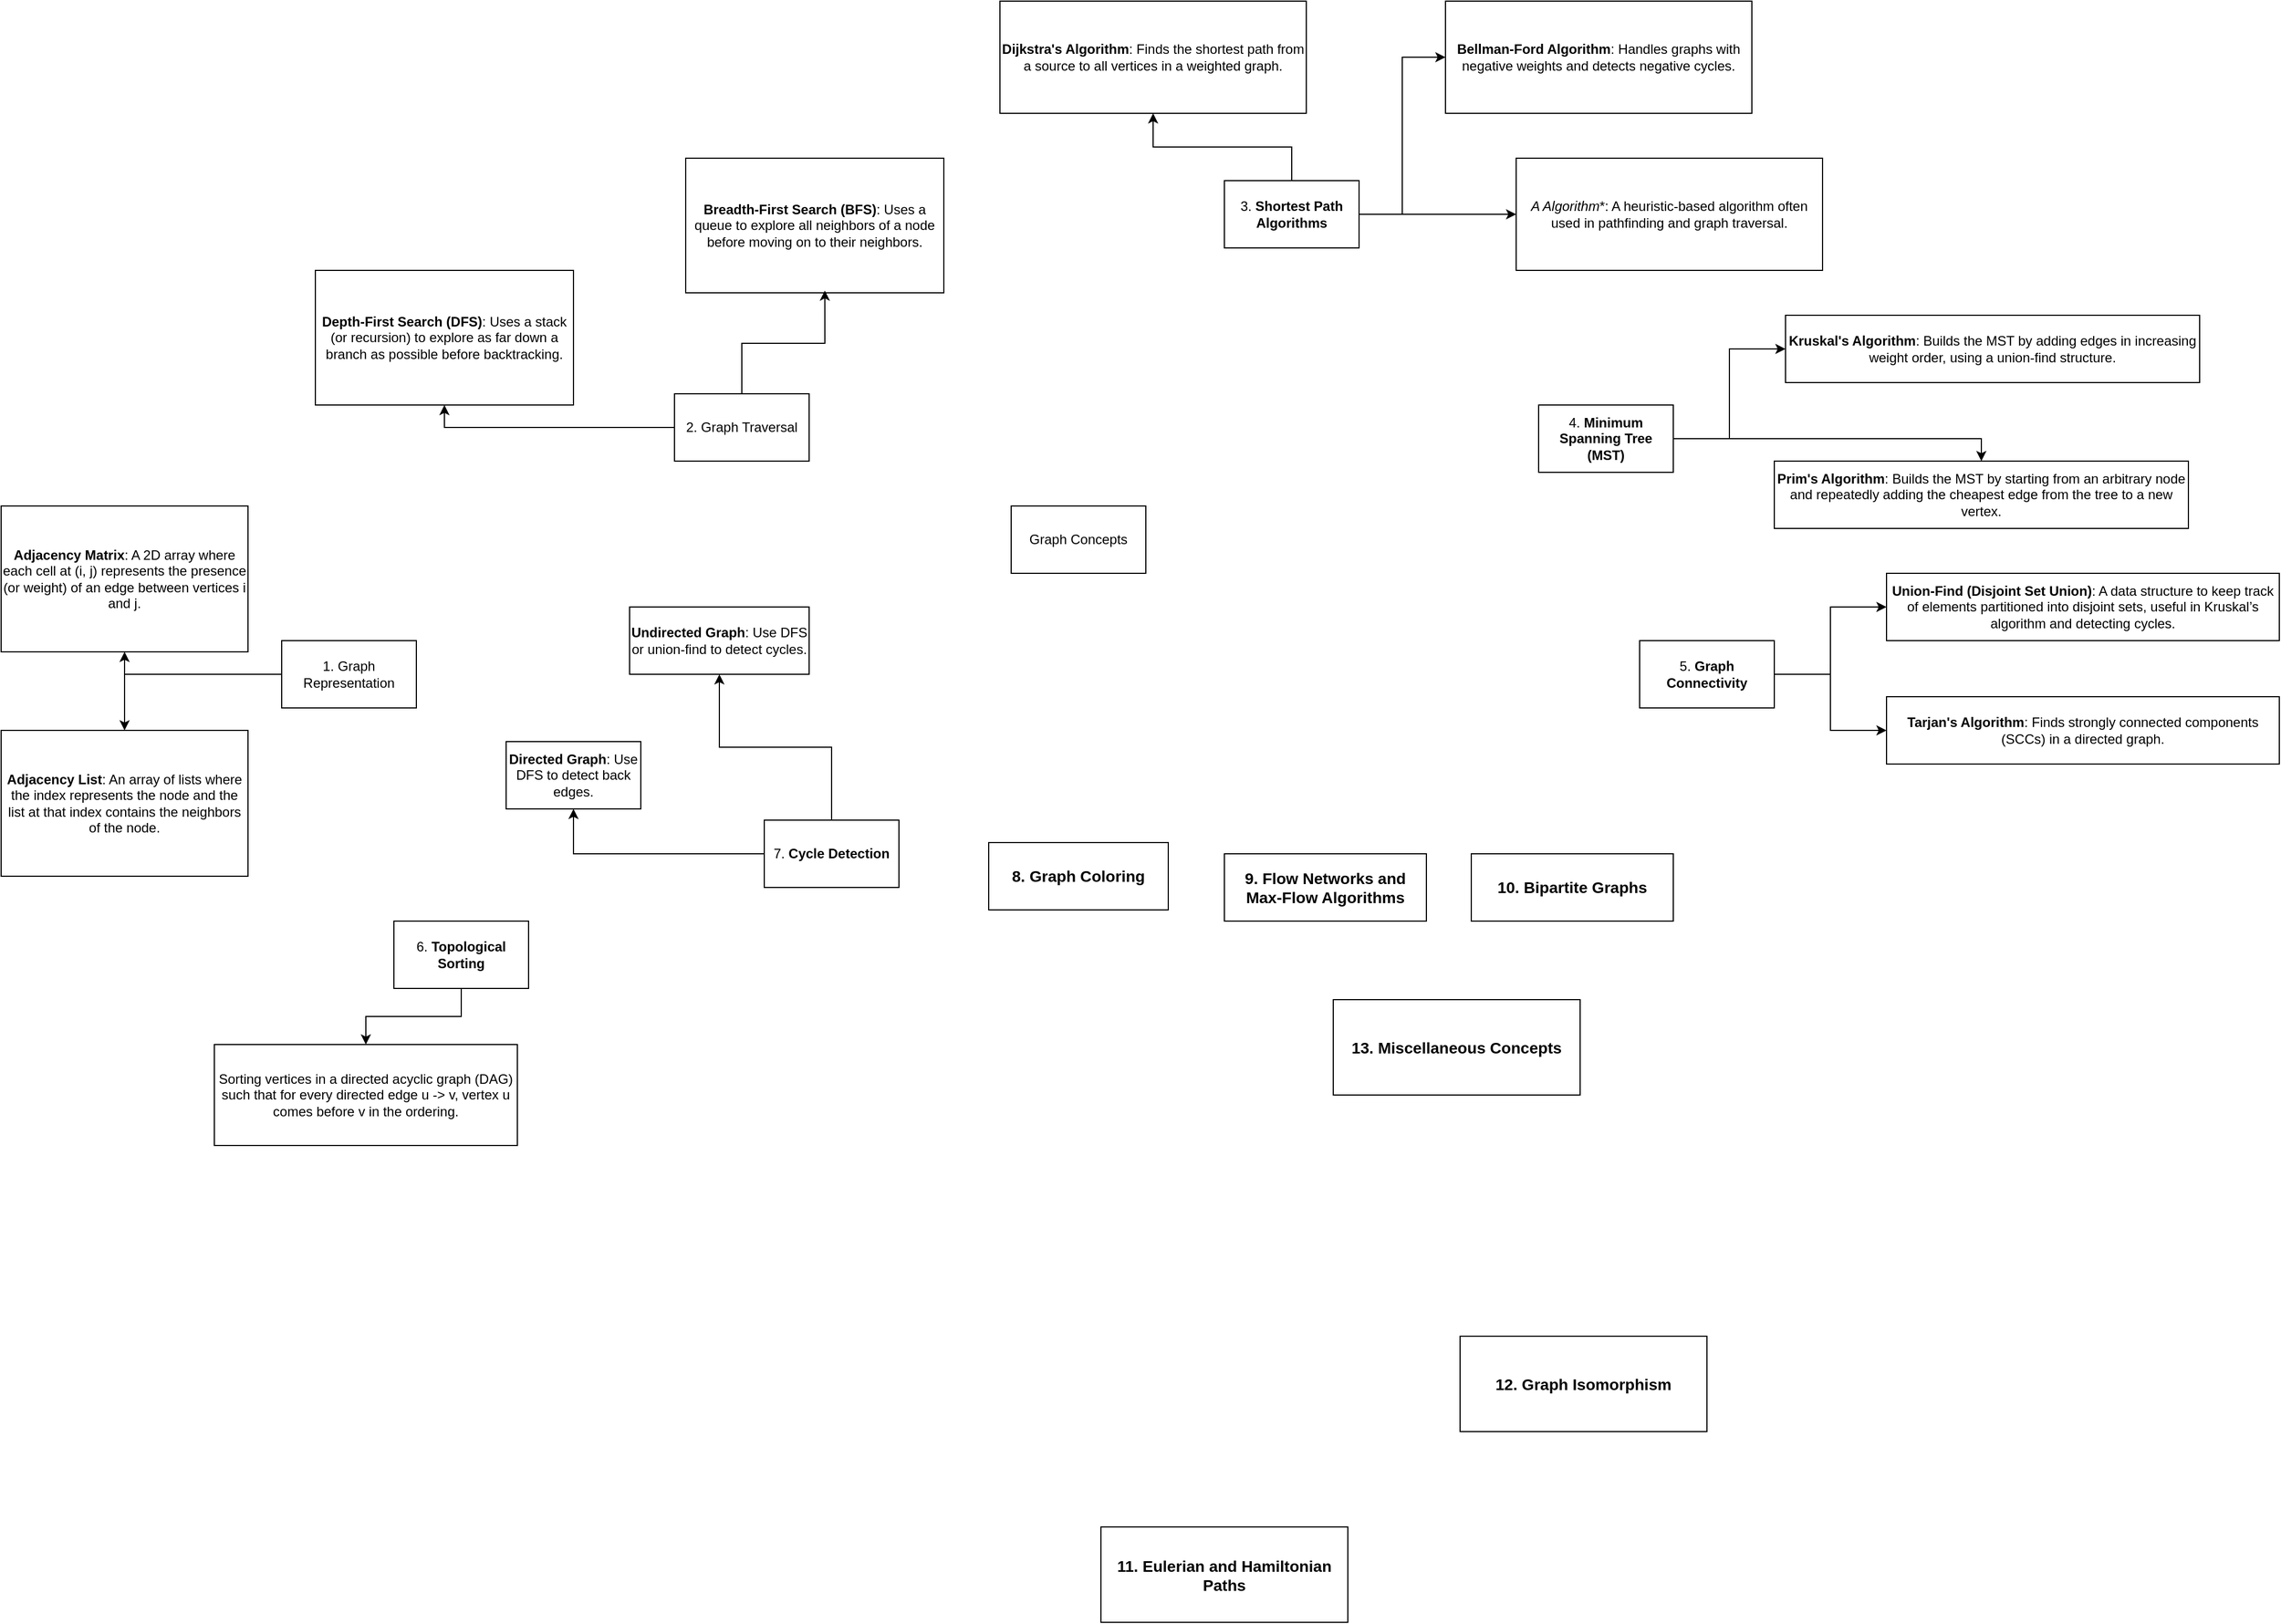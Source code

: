<mxfile version="24.7.6">
  <diagram name="Page-1" id="0YoQ7BNPho5sO-UluRg9">
    <mxGraphModel dx="1897" dy="1730" grid="1" gridSize="10" guides="1" tooltips="1" connect="1" arrows="1" fold="1" page="1" pageScale="1" pageWidth="827" pageHeight="1169" math="0" shadow="0">
      <root>
        <mxCell id="0" />
        <mxCell id="1" parent="0" />
        <mxCell id="m7aj5oLY5AbvG_hLqnwf-1" value="Graph Concepts" style="rounded=0;whiteSpace=wrap;html=1;" vertex="1" parent="1">
          <mxGeometry x="440" y="120" width="120" height="60" as="geometry" />
        </mxCell>
        <mxCell id="m7aj5oLY5AbvG_hLqnwf-17" style="edgeStyle=orthogonalEdgeStyle;rounded=0;orthogonalLoop=1;jettySize=auto;html=1;entryX=0.5;entryY=1;entryDx=0;entryDy=0;" edge="1" parent="1" source="m7aj5oLY5AbvG_hLqnwf-2" target="m7aj5oLY5AbvG_hLqnwf-15">
          <mxGeometry relative="1" as="geometry" />
        </mxCell>
        <mxCell id="m7aj5oLY5AbvG_hLqnwf-18" style="edgeStyle=orthogonalEdgeStyle;rounded=0;orthogonalLoop=1;jettySize=auto;html=1;" edge="1" parent="1" source="m7aj5oLY5AbvG_hLqnwf-2" target="m7aj5oLY5AbvG_hLqnwf-16">
          <mxGeometry relative="1" as="geometry" />
        </mxCell>
        <mxCell id="m7aj5oLY5AbvG_hLqnwf-2" value="1. Graph Representation" style="rounded=0;whiteSpace=wrap;html=1;" vertex="1" parent="1">
          <mxGeometry x="-210" y="240" width="120" height="60" as="geometry" />
        </mxCell>
        <mxCell id="m7aj5oLY5AbvG_hLqnwf-21" style="edgeStyle=orthogonalEdgeStyle;rounded=0;orthogonalLoop=1;jettySize=auto;html=1;entryX=0.5;entryY=1;entryDx=0;entryDy=0;" edge="1" parent="1" source="m7aj5oLY5AbvG_hLqnwf-3" target="m7aj5oLY5AbvG_hLqnwf-19">
          <mxGeometry relative="1" as="geometry" />
        </mxCell>
        <mxCell id="m7aj5oLY5AbvG_hLqnwf-3" value="2. Graph Traversal" style="rounded=0;whiteSpace=wrap;html=1;" vertex="1" parent="1">
          <mxGeometry x="140" y="20" width="120" height="60" as="geometry" />
        </mxCell>
        <mxCell id="m7aj5oLY5AbvG_hLqnwf-26" style="edgeStyle=orthogonalEdgeStyle;rounded=0;orthogonalLoop=1;jettySize=auto;html=1;entryX=0.5;entryY=1;entryDx=0;entryDy=0;" edge="1" parent="1" source="m7aj5oLY5AbvG_hLqnwf-4" target="m7aj5oLY5AbvG_hLqnwf-23">
          <mxGeometry relative="1" as="geometry" />
        </mxCell>
        <mxCell id="m7aj5oLY5AbvG_hLqnwf-27" style="edgeStyle=orthogonalEdgeStyle;rounded=0;orthogonalLoop=1;jettySize=auto;html=1;entryX=0;entryY=0.5;entryDx=0;entryDy=0;" edge="1" parent="1" source="m7aj5oLY5AbvG_hLqnwf-4" target="m7aj5oLY5AbvG_hLqnwf-24">
          <mxGeometry relative="1" as="geometry" />
        </mxCell>
        <mxCell id="m7aj5oLY5AbvG_hLqnwf-28" style="edgeStyle=orthogonalEdgeStyle;rounded=0;orthogonalLoop=1;jettySize=auto;html=1;entryX=0;entryY=0.5;entryDx=0;entryDy=0;" edge="1" parent="1" source="m7aj5oLY5AbvG_hLqnwf-4" target="m7aj5oLY5AbvG_hLqnwf-25">
          <mxGeometry relative="1" as="geometry" />
        </mxCell>
        <mxCell id="m7aj5oLY5AbvG_hLqnwf-4" value="3. &lt;strong&gt;Shortest Path Algorithms&lt;/strong&gt;" style="rounded=0;whiteSpace=wrap;html=1;" vertex="1" parent="1">
          <mxGeometry x="630" y="-170" width="120" height="60" as="geometry" />
        </mxCell>
        <mxCell id="m7aj5oLY5AbvG_hLqnwf-31" style="edgeStyle=orthogonalEdgeStyle;rounded=0;orthogonalLoop=1;jettySize=auto;html=1;entryX=0;entryY=0.5;entryDx=0;entryDy=0;" edge="1" parent="1" source="m7aj5oLY5AbvG_hLqnwf-5" target="m7aj5oLY5AbvG_hLqnwf-29">
          <mxGeometry relative="1" as="geometry" />
        </mxCell>
        <mxCell id="m7aj5oLY5AbvG_hLqnwf-32" style="edgeStyle=orthogonalEdgeStyle;rounded=0;orthogonalLoop=1;jettySize=auto;html=1;entryX=0.5;entryY=0;entryDx=0;entryDy=0;" edge="1" parent="1" source="m7aj5oLY5AbvG_hLqnwf-5" target="m7aj5oLY5AbvG_hLqnwf-30">
          <mxGeometry relative="1" as="geometry" />
        </mxCell>
        <mxCell id="m7aj5oLY5AbvG_hLqnwf-5" value="4. &lt;strong&gt;Minimum Spanning Tree (MST)&lt;/strong&gt;" style="rounded=0;whiteSpace=wrap;html=1;" vertex="1" parent="1">
          <mxGeometry x="910" y="30" width="120" height="60" as="geometry" />
        </mxCell>
        <mxCell id="m7aj5oLY5AbvG_hLqnwf-35" style="edgeStyle=orthogonalEdgeStyle;rounded=0;orthogonalLoop=1;jettySize=auto;html=1;entryX=0;entryY=0.5;entryDx=0;entryDy=0;" edge="1" parent="1" source="m7aj5oLY5AbvG_hLqnwf-6" target="m7aj5oLY5AbvG_hLqnwf-33">
          <mxGeometry relative="1" as="geometry" />
        </mxCell>
        <mxCell id="m7aj5oLY5AbvG_hLqnwf-36" style="edgeStyle=orthogonalEdgeStyle;rounded=0;orthogonalLoop=1;jettySize=auto;html=1;" edge="1" parent="1" source="m7aj5oLY5AbvG_hLqnwf-6" target="m7aj5oLY5AbvG_hLqnwf-34">
          <mxGeometry relative="1" as="geometry" />
        </mxCell>
        <mxCell id="m7aj5oLY5AbvG_hLqnwf-6" value="5. &lt;strong&gt;Graph Connectivity&lt;/strong&gt;" style="rounded=0;whiteSpace=wrap;html=1;" vertex="1" parent="1">
          <mxGeometry x="1000" y="240" width="120" height="60" as="geometry" />
        </mxCell>
        <mxCell id="m7aj5oLY5AbvG_hLqnwf-38" style="edgeStyle=orthogonalEdgeStyle;rounded=0;orthogonalLoop=1;jettySize=auto;html=1;" edge="1" parent="1" source="m7aj5oLY5AbvG_hLqnwf-7" target="m7aj5oLY5AbvG_hLqnwf-37">
          <mxGeometry relative="1" as="geometry" />
        </mxCell>
        <mxCell id="m7aj5oLY5AbvG_hLqnwf-7" value="6. &lt;strong&gt;Topological Sorting&lt;/strong&gt;" style="rounded=0;whiteSpace=wrap;html=1;" vertex="1" parent="1">
          <mxGeometry x="-110" y="490" width="120" height="60" as="geometry" />
        </mxCell>
        <mxCell id="m7aj5oLY5AbvG_hLqnwf-41" style="edgeStyle=orthogonalEdgeStyle;rounded=0;orthogonalLoop=1;jettySize=auto;html=1;entryX=0.5;entryY=1;entryDx=0;entryDy=0;" edge="1" parent="1" source="m7aj5oLY5AbvG_hLqnwf-8" target="m7aj5oLY5AbvG_hLqnwf-39">
          <mxGeometry relative="1" as="geometry" />
        </mxCell>
        <mxCell id="m7aj5oLY5AbvG_hLqnwf-42" style="edgeStyle=orthogonalEdgeStyle;rounded=0;orthogonalLoop=1;jettySize=auto;html=1;entryX=0.5;entryY=1;entryDx=0;entryDy=0;" edge="1" parent="1" source="m7aj5oLY5AbvG_hLqnwf-8" target="m7aj5oLY5AbvG_hLqnwf-40">
          <mxGeometry relative="1" as="geometry" />
        </mxCell>
        <mxCell id="m7aj5oLY5AbvG_hLqnwf-8" value="7. &lt;strong&gt;Cycle Detection&lt;/strong&gt;" style="rounded=0;whiteSpace=wrap;html=1;" vertex="1" parent="1">
          <mxGeometry x="220" y="400" width="120" height="60" as="geometry" />
        </mxCell>
        <mxCell id="m7aj5oLY5AbvG_hLqnwf-9" value="&lt;h3&gt;8. &lt;strong&gt;Graph Coloring&lt;/strong&gt;&lt;/h3&gt;" style="rounded=0;whiteSpace=wrap;html=1;" vertex="1" parent="1">
          <mxGeometry x="420" y="420" width="160" height="60" as="geometry" />
        </mxCell>
        <mxCell id="m7aj5oLY5AbvG_hLqnwf-10" value="&lt;h3&gt;9. &lt;strong&gt;Flow Networks and Max-Flow Algorithms&lt;/strong&gt;&lt;br&gt;&lt;/h3&gt;" style="rounded=0;whiteSpace=wrap;html=1;" vertex="1" parent="1">
          <mxGeometry x="630" y="430" width="180" height="60" as="geometry" />
        </mxCell>
        <mxCell id="m7aj5oLY5AbvG_hLqnwf-11" value="&lt;h3&gt;10. &lt;strong&gt;Bipartite Graphs&lt;/strong&gt;&lt;br&gt;&lt;/h3&gt;" style="rounded=0;whiteSpace=wrap;html=1;" vertex="1" parent="1">
          <mxGeometry x="850" y="430" width="180" height="60" as="geometry" />
        </mxCell>
        <mxCell id="m7aj5oLY5AbvG_hLqnwf-12" value="&lt;h3&gt;11. &lt;strong&gt;Eulerian and Hamiltonian Paths&lt;/strong&gt;&lt;/h3&gt;" style="rounded=0;whiteSpace=wrap;html=1;" vertex="1" parent="1">
          <mxGeometry x="520" y="1030" width="220" height="85" as="geometry" />
        </mxCell>
        <mxCell id="m7aj5oLY5AbvG_hLqnwf-13" value="&lt;h3&gt;12. &lt;strong&gt;Graph Isomorphism&lt;/strong&gt;&lt;br&gt;&lt;/h3&gt;" style="rounded=0;whiteSpace=wrap;html=1;" vertex="1" parent="1">
          <mxGeometry x="840" y="860" width="220" height="85" as="geometry" />
        </mxCell>
        <mxCell id="m7aj5oLY5AbvG_hLqnwf-14" value="&lt;h3&gt;13. &lt;strong&gt;Miscellaneous Concepts&lt;/strong&gt;&lt;br&gt;&lt;/h3&gt;" style="rounded=0;whiteSpace=wrap;html=1;" vertex="1" parent="1">
          <mxGeometry x="727" y="560" width="220" height="85" as="geometry" />
        </mxCell>
        <mxCell id="m7aj5oLY5AbvG_hLqnwf-15" value="&lt;strong&gt;Adjacency Matrix&lt;/strong&gt;: A 2D array where each cell at (i, j) represents the presence (or weight) of an edge between vertices i and j." style="rounded=0;whiteSpace=wrap;html=1;" vertex="1" parent="1">
          <mxGeometry x="-460" y="120" width="220" height="130" as="geometry" />
        </mxCell>
        <mxCell id="m7aj5oLY5AbvG_hLqnwf-16" value="&lt;strong&gt;Adjacency List&lt;/strong&gt;: An array of lists where the index represents the node and the list at that index contains the neighbors of the node." style="rounded=0;whiteSpace=wrap;html=1;" vertex="1" parent="1">
          <mxGeometry x="-460" y="320" width="220" height="130" as="geometry" />
        </mxCell>
        <mxCell id="m7aj5oLY5AbvG_hLqnwf-19" value="&lt;strong&gt;Depth-First Search (DFS)&lt;/strong&gt;: Uses a stack (or recursion) to explore as far down a branch as possible before backtracking." style="rounded=0;whiteSpace=wrap;html=1;" vertex="1" parent="1">
          <mxGeometry x="-180" y="-90" width="230" height="120" as="geometry" />
        </mxCell>
        <mxCell id="m7aj5oLY5AbvG_hLqnwf-20" value="&lt;strong&gt;Breadth-First Search (BFS)&lt;/strong&gt;: Uses a queue to explore all neighbors of a node before moving on to their neighbors." style="rounded=0;whiteSpace=wrap;html=1;" vertex="1" parent="1">
          <mxGeometry x="150" y="-190" width="230" height="120" as="geometry" />
        </mxCell>
        <mxCell id="m7aj5oLY5AbvG_hLqnwf-22" style="edgeStyle=orthogonalEdgeStyle;rounded=0;orthogonalLoop=1;jettySize=auto;html=1;entryX=0.539;entryY=0.983;entryDx=0;entryDy=0;entryPerimeter=0;" edge="1" parent="1" source="m7aj5oLY5AbvG_hLqnwf-3" target="m7aj5oLY5AbvG_hLqnwf-20">
          <mxGeometry relative="1" as="geometry" />
        </mxCell>
        <mxCell id="m7aj5oLY5AbvG_hLqnwf-23" value="&lt;strong&gt;Dijkstra&#39;s Algorithm&lt;/strong&gt;: Finds the shortest path from a source to all vertices in a weighted graph." style="rounded=0;whiteSpace=wrap;html=1;" vertex="1" parent="1">
          <mxGeometry x="430" y="-330" width="273" height="100" as="geometry" />
        </mxCell>
        <mxCell id="m7aj5oLY5AbvG_hLqnwf-24" value="&lt;strong&gt;Bellman-Ford Algorithm&lt;/strong&gt;: Handles graphs with negative weights and detects negative cycles." style="rounded=0;whiteSpace=wrap;html=1;" vertex="1" parent="1">
          <mxGeometry x="827" y="-330" width="273" height="100" as="geometry" />
        </mxCell>
        <mxCell id="m7aj5oLY5AbvG_hLqnwf-25" value="&lt;em&gt;&lt;em&gt;A&lt;/em&gt; Algorithm&lt;/em&gt;*: A heuristic-based algorithm often used in pathfinding and graph traversal." style="rounded=0;whiteSpace=wrap;html=1;" vertex="1" parent="1">
          <mxGeometry x="890" y="-190" width="273" height="100" as="geometry" />
        </mxCell>
        <mxCell id="m7aj5oLY5AbvG_hLqnwf-29" value="&lt;strong&gt;Kruskal&#39;s Algorithm&lt;/strong&gt;: Builds the MST by adding edges in increasing weight order, using a union-find structure." style="rounded=0;whiteSpace=wrap;html=1;" vertex="1" parent="1">
          <mxGeometry x="1130" y="-50" width="369" height="60" as="geometry" />
        </mxCell>
        <mxCell id="m7aj5oLY5AbvG_hLqnwf-30" value="&lt;strong&gt;Prim&#39;s Algorithm&lt;/strong&gt;: Builds the MST by starting from an arbitrary node and repeatedly adding the cheapest edge from the tree to a new vertex." style="rounded=0;whiteSpace=wrap;html=1;" vertex="1" parent="1">
          <mxGeometry x="1120" y="80" width="369" height="60" as="geometry" />
        </mxCell>
        <mxCell id="m7aj5oLY5AbvG_hLqnwf-33" value="&lt;strong&gt;Union-Find (Disjoint Set Union)&lt;/strong&gt;: A data structure to keep track of elements partitioned into disjoint sets, useful in Kruskal’s algorithm and detecting cycles." style="rounded=0;whiteSpace=wrap;html=1;" vertex="1" parent="1">
          <mxGeometry x="1220" y="180" width="350" height="60" as="geometry" />
        </mxCell>
        <mxCell id="m7aj5oLY5AbvG_hLqnwf-34" value="&lt;strong&gt;Tarjan&#39;s Algorithm&lt;/strong&gt;: Finds strongly connected components (SCCs) in a directed graph." style="rounded=0;whiteSpace=wrap;html=1;" vertex="1" parent="1">
          <mxGeometry x="1220" y="290" width="350" height="60" as="geometry" />
        </mxCell>
        <mxCell id="m7aj5oLY5AbvG_hLqnwf-37" value="Sorting vertices in a directed acyclic graph (DAG) such that for every directed edge u -&amp;gt; v, vertex u comes before v in the ordering." style="rounded=0;whiteSpace=wrap;html=1;" vertex="1" parent="1">
          <mxGeometry x="-270" y="600" width="270" height="90" as="geometry" />
        </mxCell>
        <mxCell id="m7aj5oLY5AbvG_hLqnwf-39" value="&lt;strong&gt;Directed Graph&lt;/strong&gt;: Use DFS to detect back edges." style="rounded=0;whiteSpace=wrap;html=1;" vertex="1" parent="1">
          <mxGeometry x="-10" y="330" width="120" height="60" as="geometry" />
        </mxCell>
        <mxCell id="m7aj5oLY5AbvG_hLqnwf-40" value="&lt;strong&gt;Undirected Graph&lt;/strong&gt;: Use DFS or union-find to detect cycles." style="rounded=0;whiteSpace=wrap;html=1;" vertex="1" parent="1">
          <mxGeometry x="100" y="210" width="160" height="60" as="geometry" />
        </mxCell>
      </root>
    </mxGraphModel>
  </diagram>
</mxfile>
